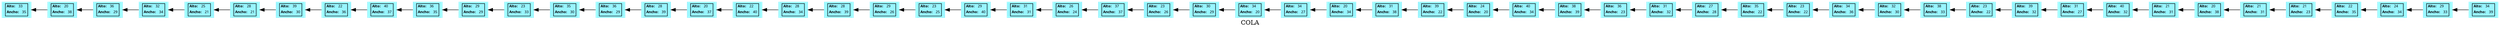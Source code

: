 digraph G{
bgcolor = "none"
label="COLA"
node [shape=plaintext fontname="Sans serif" fontsize="8", color=black, style=filled fillcolor=cadetblue1];
nodo1[label= <<table  cellborder= "0" cellspacing="0"><tr><td align="left"><b>Alto: &nbsp;</b> 33</td></tr><tr><td align="left"><b>Ancho: &nbsp;</b> 35</td></tr></table>>];
nodo2 -> nodo1;
nodo2[label= <<table  cellborder= "0" cellspacing="0"><tr><td align="left"><b>Alto: &nbsp;</b> 20</td></tr><tr><td align="left"><b>Ancho: &nbsp;</b> 38</td></tr></table>>];
nodo3 -> nodo2;
nodo3[label= <<table  cellborder= "0" cellspacing="0"><tr><td align="left"><b>Alto: &nbsp;</b> 36</td></tr><tr><td align="left"><b>Ancho: &nbsp;</b> 29</td></tr></table>>];
nodo4 -> nodo3;
nodo4[label= <<table  cellborder= "0" cellspacing="0"><tr><td align="left"><b>Alto: &nbsp;</b> 32</td></tr><tr><td align="left"><b>Ancho: &nbsp;</b> 34</td></tr></table>>];
nodo5 -> nodo4;
nodo5[label= <<table  cellborder= "0" cellspacing="0"><tr><td align="left"><b>Alto: &nbsp;</b> 25</td></tr><tr><td align="left"><b>Ancho: &nbsp;</b> 21</td></tr></table>>];
nodo6 -> nodo5;
nodo6[label= <<table  cellborder= "0" cellspacing="0"><tr><td align="left"><b>Alto: &nbsp;</b> 28</td></tr><tr><td align="left"><b>Ancho: &nbsp;</b> 21</td></tr></table>>];
nodo7 -> nodo6;
nodo7[label= <<table  cellborder= "0" cellspacing="0"><tr><td align="left"><b>Alto: &nbsp;</b> 39</td></tr><tr><td align="left"><b>Ancho: &nbsp;</b> 30</td></tr></table>>];
nodo8 -> nodo7;
nodo8[label= <<table  cellborder= "0" cellspacing="0"><tr><td align="left"><b>Alto: &nbsp;</b> 22</td></tr><tr><td align="left"><b>Ancho: &nbsp;</b> 36</td></tr></table>>];
nodo9 -> nodo8;
nodo9[label= <<table  cellborder= "0" cellspacing="0"><tr><td align="left"><b>Alto: &nbsp;</b> 40</td></tr><tr><td align="left"><b>Ancho: &nbsp;</b> 37</td></tr></table>>];
nodo10 -> nodo9;
nodo10[label= <<table  cellborder= "0" cellspacing="0"><tr><td align="left"><b>Alto: &nbsp;</b> 36</td></tr><tr><td align="left"><b>Ancho: &nbsp;</b> 35</td></tr></table>>];
nodo11 -> nodo10;
nodo11[label= <<table  cellborder= "0" cellspacing="0"><tr><td align="left"><b>Alto: &nbsp;</b> 29</td></tr><tr><td align="left"><b>Ancho: &nbsp;</b> 29</td></tr></table>>];
nodo12 -> nodo11;
nodo12[label= <<table  cellborder= "0" cellspacing="0"><tr><td align="left"><b>Alto: &nbsp;</b> 23</td></tr><tr><td align="left"><b>Ancho: &nbsp;</b> 33</td></tr></table>>];
nodo13 -> nodo12;
nodo13[label= <<table  cellborder= "0" cellspacing="0"><tr><td align="left"><b>Alto: &nbsp;</b> 35</td></tr><tr><td align="left"><b>Ancho: &nbsp;</b> 30</td></tr></table>>];
nodo14 -> nodo13;
nodo14[label= <<table  cellborder= "0" cellspacing="0"><tr><td align="left"><b>Alto: &nbsp;</b> 36</td></tr><tr><td align="left"><b>Ancho: &nbsp;</b> 29</td></tr></table>>];
nodo15 -> nodo14;
nodo15[label= <<table  cellborder= "0" cellspacing="0"><tr><td align="left"><b>Alto: &nbsp;</b> 28</td></tr><tr><td align="left"><b>Ancho: &nbsp;</b> 39</td></tr></table>>];
nodo16 -> nodo15;
nodo16[label= <<table  cellborder= "0" cellspacing="0"><tr><td align="left"><b>Alto: &nbsp;</b> 20</td></tr><tr><td align="left"><b>Ancho: &nbsp;</b> 37</td></tr></table>>];
nodo17 -> nodo16;
nodo17[label= <<table  cellborder= "0" cellspacing="0"><tr><td align="left"><b>Alto: &nbsp;</b> 22</td></tr><tr><td align="left"><b>Ancho: &nbsp;</b> 40</td></tr></table>>];
nodo18 -> nodo17;
nodo18[label= <<table  cellborder= "0" cellspacing="0"><tr><td align="left"><b>Alto: &nbsp;</b> 28</td></tr><tr><td align="left"><b>Ancho: &nbsp;</b> 34</td></tr></table>>];
nodo19 -> nodo18;
nodo19[label= <<table  cellborder= "0" cellspacing="0"><tr><td align="left"><b>Alto: &nbsp;</b> 28</td></tr><tr><td align="left"><b>Ancho: &nbsp;</b> 39</td></tr></table>>];
nodo20 -> nodo19;
nodo20[label= <<table  cellborder= "0" cellspacing="0"><tr><td align="left"><b>Alto: &nbsp;</b> 29</td></tr><tr><td align="left"><b>Ancho: &nbsp;</b> 26</td></tr></table>>];
nodo21 -> nodo20;
nodo21[label= <<table  cellborder= "0" cellspacing="0"><tr><td align="left"><b>Alto: &nbsp;</b> 23</td></tr><tr><td align="left"><b>Ancho: &nbsp;</b> 25</td></tr></table>>];
nodo22 -> nodo21;
nodo22[label= <<table  cellborder= "0" cellspacing="0"><tr><td align="left"><b>Alto: &nbsp;</b> 29</td></tr><tr><td align="left"><b>Ancho: &nbsp;</b> 40</td></tr></table>>];
nodo23 -> nodo22;
nodo23[label= <<table  cellborder= "0" cellspacing="0"><tr><td align="left"><b>Alto: &nbsp;</b> 31</td></tr><tr><td align="left"><b>Ancho: &nbsp;</b> 31</td></tr></table>>];
nodo24 -> nodo23;
nodo24[label= <<table  cellborder= "0" cellspacing="0"><tr><td align="left"><b>Alto: &nbsp;</b> 26</td></tr><tr><td align="left"><b>Ancho: &nbsp;</b> 24</td></tr></table>>];
nodo25 -> nodo24;
nodo25[label= <<table  cellborder= "0" cellspacing="0"><tr><td align="left"><b>Alto: &nbsp;</b> 37</td></tr><tr><td align="left"><b>Ancho: &nbsp;</b> 37</td></tr></table>>];
nodo26 -> nodo25;
nodo26[label= <<table  cellborder= "0" cellspacing="0"><tr><td align="left"><b>Alto: &nbsp;</b> 23</td></tr><tr><td align="left"><b>Ancho: &nbsp;</b> 26</td></tr></table>>];
nodo27 -> nodo26;
nodo27[label= <<table  cellborder= "0" cellspacing="0"><tr><td align="left"><b>Alto: &nbsp;</b> 30</td></tr><tr><td align="left"><b>Ancho: &nbsp;</b> 29</td></tr></table>>];
nodo28 -> nodo27;
nodo28[label= <<table  cellborder= "0" cellspacing="0"><tr><td align="left"><b>Alto: &nbsp;</b> 34</td></tr><tr><td align="left"><b>Ancho: &nbsp;</b> 20</td></tr></table>>];
nodo29 -> nodo28;
nodo29[label= <<table  cellborder= "0" cellspacing="0"><tr><td align="left"><b>Alto: &nbsp;</b> 34</td></tr><tr><td align="left"><b>Ancho: &nbsp;</b> 27</td></tr></table>>];
nodo30 -> nodo29;
nodo30[label= <<table  cellborder= "0" cellspacing="0"><tr><td align="left"><b>Alto: &nbsp;</b> 20</td></tr><tr><td align="left"><b>Ancho: &nbsp;</b> 34</td></tr></table>>];
nodo31 -> nodo30;
nodo31[label= <<table  cellborder= "0" cellspacing="0"><tr><td align="left"><b>Alto: &nbsp;</b> 31</td></tr><tr><td align="left"><b>Ancho: &nbsp;</b> 38</td></tr></table>>];
nodo32 -> nodo31;
nodo32[label= <<table  cellborder= "0" cellspacing="0"><tr><td align="left"><b>Alto: &nbsp;</b> 39</td></tr><tr><td align="left"><b>Ancho: &nbsp;</b> 22</td></tr></table>>];
nodo33 -> nodo32;
nodo33[label= <<table  cellborder= "0" cellspacing="0"><tr><td align="left"><b>Alto: &nbsp;</b> 24</td></tr><tr><td align="left"><b>Ancho: &nbsp;</b> 20</td></tr></table>>];
nodo34 -> nodo33;
nodo34[label= <<table  cellborder= "0" cellspacing="0"><tr><td align="left"><b>Alto: &nbsp;</b> 40</td></tr><tr><td align="left"><b>Ancho: &nbsp;</b> 34</td></tr></table>>];
nodo35 -> nodo34;
nodo35[label= <<table  cellborder= "0" cellspacing="0"><tr><td align="left"><b>Alto: &nbsp;</b> 38</td></tr><tr><td align="left"><b>Ancho: &nbsp;</b> 39</td></tr></table>>];
nodo36 -> nodo35;
nodo36[label= <<table  cellborder= "0" cellspacing="0"><tr><td align="left"><b>Alto: &nbsp;</b> 36</td></tr><tr><td align="left"><b>Ancho: &nbsp;</b> 23</td></tr></table>>];
nodo37 -> nodo36;
nodo37[label= <<table  cellborder= "0" cellspacing="0"><tr><td align="left"><b>Alto: &nbsp;</b> 31</td></tr><tr><td align="left"><b>Ancho: &nbsp;</b> 32</td></tr></table>>];
nodo38 -> nodo37;
nodo38[label= <<table  cellborder= "0" cellspacing="0"><tr><td align="left"><b>Alto: &nbsp;</b> 27</td></tr><tr><td align="left"><b>Ancho: &nbsp;</b> 28</td></tr></table>>];
nodo39 -> nodo38;
nodo39[label= <<table  cellborder= "0" cellspacing="0"><tr><td align="left"><b>Alto: &nbsp;</b> 35</td></tr><tr><td align="left"><b>Ancho: &nbsp;</b> 22</td></tr></table>>];
nodo40 -> nodo39;
nodo40[label= <<table  cellborder= "0" cellspacing="0"><tr><td align="left"><b>Alto: &nbsp;</b> 23</td></tr><tr><td align="left"><b>Ancho: &nbsp;</b> 22</td></tr></table>>];
nodo41 -> nodo40;
nodo41[label= <<table  cellborder= "0" cellspacing="0"><tr><td align="left"><b>Alto: &nbsp;</b> 34</td></tr><tr><td align="left"><b>Ancho: &nbsp;</b> 36</td></tr></table>>];
nodo42 -> nodo41;
nodo42[label= <<table  cellborder= "0" cellspacing="0"><tr><td align="left"><b>Alto: &nbsp;</b> 32</td></tr><tr><td align="left"><b>Ancho: &nbsp;</b> 30</td></tr></table>>];
nodo43 -> nodo42;
nodo43[label= <<table  cellborder= "0" cellspacing="0"><tr><td align="left"><b>Alto: &nbsp;</b> 38</td></tr><tr><td align="left"><b>Ancho: &nbsp;</b> 33</td></tr></table>>];
nodo44 -> nodo43;
nodo44[label= <<table  cellborder= "0" cellspacing="0"><tr><td align="left"><b>Alto: &nbsp;</b> 23</td></tr><tr><td align="left"><b>Ancho: &nbsp;</b> 22</td></tr></table>>];
nodo45 -> nodo44;
nodo45[label= <<table  cellborder= "0" cellspacing="0"><tr><td align="left"><b>Alto: &nbsp;</b> 39</td></tr><tr><td align="left"><b>Ancho: &nbsp;</b> 32</td></tr></table>>];
nodo46 -> nodo45;
nodo46[label= <<table  cellborder= "0" cellspacing="0"><tr><td align="left"><b>Alto: &nbsp;</b> 31</td></tr><tr><td align="left"><b>Ancho: &nbsp;</b> 27</td></tr></table>>];
nodo47 -> nodo46;
nodo47[label= <<table  cellborder= "0" cellspacing="0"><tr><td align="left"><b>Alto: &nbsp;</b> 40</td></tr><tr><td align="left"><b>Ancho: &nbsp;</b> 32</td></tr></table>>];
nodo48 -> nodo47;
nodo48[label= <<table  cellborder= "0" cellspacing="0"><tr><td align="left"><b>Alto: &nbsp;</b> 21</td></tr><tr><td align="left"><b>Ancho: &nbsp;</b> 31</td></tr></table>>];
nodo49 -> nodo48;
nodo49[label= <<table  cellborder= "0" cellspacing="0"><tr><td align="left"><b>Alto: &nbsp;</b> 20</td></tr><tr><td align="left"><b>Ancho: &nbsp;</b> 38</td></tr></table>>];
nodo50 -> nodo49;
nodo50[label= <<table  cellborder= "0" cellspacing="0"><tr><td align="left"><b>Alto: &nbsp;</b> 21</td></tr><tr><td align="left"><b>Ancho: &nbsp;</b> 31</td></tr></table>>];
nodo51 -> nodo50;
nodo51[label= <<table  cellborder= "0" cellspacing="0"><tr><td align="left"><b>Alto: &nbsp;</b> 21</td></tr><tr><td align="left"><b>Ancho: &nbsp;</b> 23</td></tr></table>>];
nodo52 -> nodo51;
nodo52[label= <<table  cellborder= "0" cellspacing="0"><tr><td align="left"><b>Alto: &nbsp;</b> 22</td></tr><tr><td align="left"><b>Ancho: &nbsp;</b> 35</td></tr></table>>];
nodo53 -> nodo52;
nodo53[label= <<table  cellborder= "0" cellspacing="0"><tr><td align="left"><b>Alto: &nbsp;</b> 24</td></tr><tr><td align="left"><b>Ancho: &nbsp;</b> 34</td></tr></table>>];
nodo54 -> nodo53;
nodo54[label= <<table  cellborder= "0" cellspacing="0"><tr><td align="left"><b>Alto: &nbsp;</b> 29</td></tr><tr><td align="left"><b>Ancho: &nbsp;</b> 33</td></tr></table>>];
nodo55 -> nodo54;
nodo55[label= <<table  cellborder= "0" cellspacing="0"><tr><td align="left"><b>Alto: &nbsp;</b> 34</td></tr><tr><td align="left"><b>Ancho: &nbsp;</b> 39</td></tr></table>>];
rankdir= RL}